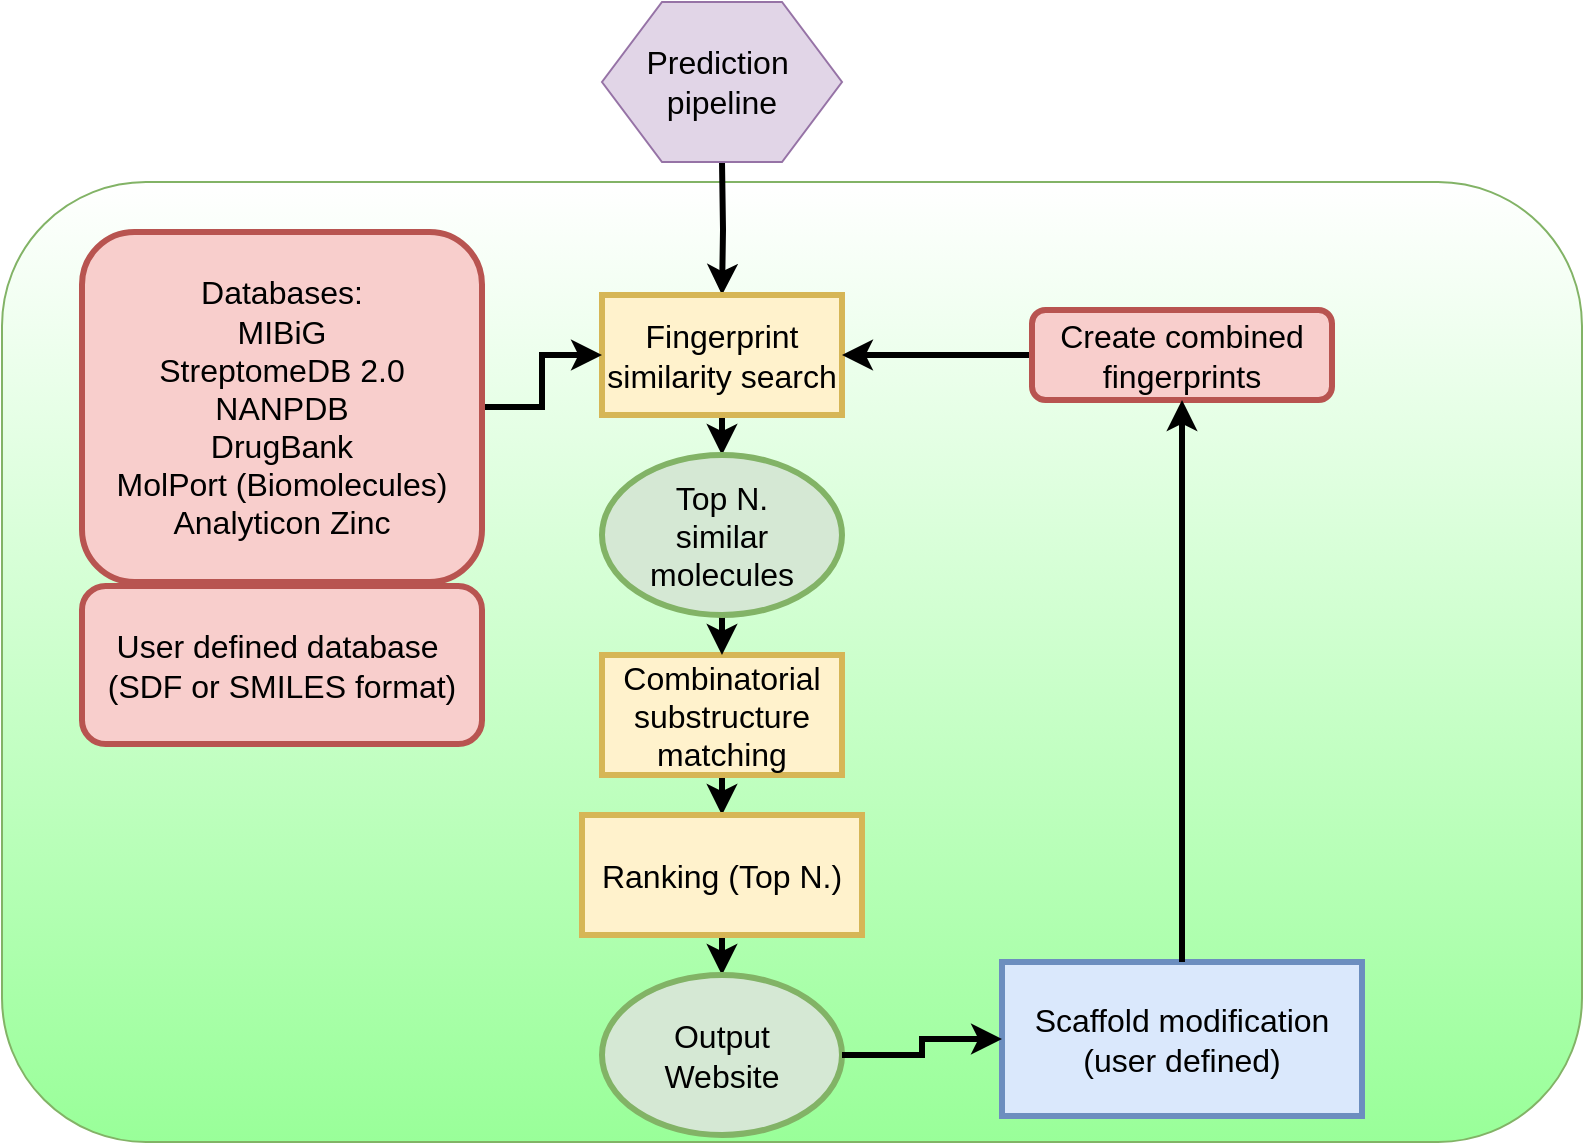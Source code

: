 <mxfile version="10.6.7" type="device"><diagram id="I8wptKXPdd2sZ6KzPQGj" name="Page-1"><mxGraphModel dx="1881" dy="-167" grid="1" gridSize="10" guides="1" tooltips="1" connect="1" arrows="1" fold="1" page="1" pageScale="1" pageWidth="827" pageHeight="1169" math="0" shadow="0"><root><mxCell id="0"/><mxCell id="1" parent="0"/><mxCell id="jbtek0uJQQSVUYrb1idF-1" value="" style="rounded=1;whiteSpace=wrap;html=1;fillColor=#FFFFFF;strokeColor=#82b366;gradientDirection=south;gradientColor=#99FF99;" vertex="1" parent="1"><mxGeometry x="30" y="1270" width="790" height="480" as="geometry"/></mxCell><mxCell id="jbtek0uJQQSVUYrb1idF-2" style="edgeStyle=orthogonalEdgeStyle;rounded=0;html=1;entryX=0.5;entryY=0;jettySize=auto;orthogonalLoop=1;strokeWidth=3;fontSize=16;" edge="1" parent="1" target="jbtek0uJQQSVUYrb1idF-4"><mxGeometry relative="1" as="geometry"><mxPoint x="390" y="1260" as="sourcePoint"/></mxGeometry></mxCell><mxCell id="jbtek0uJQQSVUYrb1idF-3" style="edgeStyle=orthogonalEdgeStyle;rounded=0;html=1;exitX=0.5;exitY=1;entryX=0.5;entryY=0;jettySize=auto;orthogonalLoop=1;strokeWidth=3;fontSize=16;" edge="1" parent="1" source="jbtek0uJQQSVUYrb1idF-4" target="jbtek0uJQQSVUYrb1idF-10"><mxGeometry relative="1" as="geometry"/></mxCell><mxCell id="jbtek0uJQQSVUYrb1idF-4" value="Fingerprint similarity search&lt;br style=&quot;font-size: 16px;&quot;&gt;" style="rounded=0;whiteSpace=wrap;html=1;fillColor=#fff2cc;strokeColor=#d6b656;strokeWidth=3;fontSize=16;" vertex="1" parent="1"><mxGeometry x="330" y="1326.5" width="120" height="60" as="geometry"/></mxCell><mxCell id="jbtek0uJQQSVUYrb1idF-5" style="edgeStyle=orthogonalEdgeStyle;rounded=0;html=1;exitX=0;exitY=0.5;entryX=1;entryY=0.5;jettySize=auto;orthogonalLoop=1;strokeWidth=3;fontSize=16;" edge="1" parent="1" source="jbtek0uJQQSVUYrb1idF-6" target="jbtek0uJQQSVUYrb1idF-4"><mxGeometry relative="1" as="geometry"/></mxCell><mxCell id="jbtek0uJQQSVUYrb1idF-6" value="&lt;span style=&quot;font-size: 16px;&quot;&gt;Create combined fingerprints&lt;br style=&quot;font-size: 16px;&quot;&gt;&lt;/span&gt;" style="rounded=1;whiteSpace=wrap;html=1;fillColor=#f8cecc;strokeColor=#b85450;strokeWidth=3;fontSize=16;" vertex="1" parent="1"><mxGeometry x="545" y="1334" width="150" height="45" as="geometry"/></mxCell><mxCell id="jbtek0uJQQSVUYrb1idF-7" style="edgeStyle=orthogonalEdgeStyle;rounded=0;html=1;exitX=0.5;exitY=1;entryX=0.5;entryY=0;jettySize=auto;orthogonalLoop=1;strokeWidth=3;fontSize=16;" edge="1" parent="1" source="jbtek0uJQQSVUYrb1idF-8" target="jbtek0uJQQSVUYrb1idF-14"><mxGeometry relative="1" as="geometry"/></mxCell><mxCell id="jbtek0uJQQSVUYrb1idF-8" value="Combinatorial substructure matching" style="rounded=0;whiteSpace=wrap;html=1;fillColor=#fff2cc;strokeColor=#d6b656;strokeWidth=3;fontSize=16;" vertex="1" parent="1"><mxGeometry x="330" y="1506.5" width="120" height="60" as="geometry"/></mxCell><mxCell id="jbtek0uJQQSVUYrb1idF-9" style="edgeStyle=orthogonalEdgeStyle;rounded=0;html=1;exitX=0.5;exitY=1;entryX=0.5;entryY=0;jettySize=auto;orthogonalLoop=1;strokeWidth=3;fontSize=16;" edge="1" parent="1" source="jbtek0uJQQSVUYrb1idF-10" target="jbtek0uJQQSVUYrb1idF-8"><mxGeometry relative="1" as="geometry"/></mxCell><mxCell id="jbtek0uJQQSVUYrb1idF-10" value="Top N.&lt;br style=&quot;font-size: 16px&quot;&gt;similar molecules&lt;br style=&quot;font-size: 16px&quot;&gt;" style="ellipse;whiteSpace=wrap;html=1;strokeWidth=3;fillColor=#d5e8d4;strokeColor=#82b366;fontSize=16;" vertex="1" parent="1"><mxGeometry x="330" y="1406.5" width="120" height="80" as="geometry"/></mxCell><mxCell id="jbtek0uJQQSVUYrb1idF-11" style="edgeStyle=orthogonalEdgeStyle;rounded=0;html=1;exitX=1;exitY=0.5;entryX=0;entryY=0.5;jettySize=auto;orthogonalLoop=1;strokeWidth=3;fontSize=16;" edge="1" parent="1" source="jbtek0uJQQSVUYrb1idF-12" target="jbtek0uJQQSVUYrb1idF-4"><mxGeometry relative="1" as="geometry"/></mxCell><mxCell id="jbtek0uJQQSVUYrb1idF-12" value="&lt;span style=&quot;font-size: 16px&quot;&gt;Databases:&lt;br&gt;MIBiG&lt;br style=&quot;font-size: 16px&quot;&gt;StreptomeDB 2.0&lt;br style=&quot;font-size: 16px&quot;&gt;NANPDB&lt;br&gt;DrugBank&lt;br style=&quot;font-size: 16px&quot;&gt;MolPort (Biomolecules)&lt;br&gt;Analyticon Zinc&lt;br style=&quot;font-size: 16px&quot;&gt;&lt;/span&gt;" style="rounded=1;whiteSpace=wrap;html=1;fillColor=#f8cecc;strokeColor=#b85450;strokeWidth=3;fontSize=16;" vertex="1" parent="1"><mxGeometry x="70" y="1295" width="200" height="175" as="geometry"/></mxCell><mxCell id="jbtek0uJQQSVUYrb1idF-13" style="edgeStyle=orthogonalEdgeStyle;rounded=0;html=1;exitX=0.5;exitY=1;entryX=0.5;entryY=0;jettySize=auto;orthogonalLoop=1;strokeWidth=3;fontSize=16;" edge="1" parent="1" source="jbtek0uJQQSVUYrb1idF-14" target="jbtek0uJQQSVUYrb1idF-15"><mxGeometry relative="1" as="geometry"/></mxCell><mxCell id="jbtek0uJQQSVUYrb1idF-14" value="Ranking (Top N.)" style="rounded=0;whiteSpace=wrap;html=1;fillColor=#fff2cc;strokeColor=#d6b656;strokeWidth=3;fontSize=16;" vertex="1" parent="1"><mxGeometry x="320" y="1586.5" width="140" height="60" as="geometry"/></mxCell><mxCell id="jbtek0uJQQSVUYrb1idF-15" value="Output&lt;br&gt;Website&lt;br style=&quot;font-size: 16px&quot;&gt;" style="ellipse;whiteSpace=wrap;html=1;strokeWidth=3;fillColor=#d5e8d4;strokeColor=#82b366;fontSize=16;" vertex="1" parent="1"><mxGeometry x="330" y="1666.5" width="120" height="80" as="geometry"/></mxCell><mxCell id="jbtek0uJQQSVUYrb1idF-16" value="Scaffold modification&lt;br&gt;(user defined)&lt;br&gt;" style="rounded=0;whiteSpace=wrap;html=1;fillColor=#dae8fc;strokeColor=#6c8ebf;strokeWidth=3;fontSize=16;" vertex="1" parent="1"><mxGeometry x="530" y="1660" width="180" height="77" as="geometry"/></mxCell><mxCell id="jbtek0uJQQSVUYrb1idF-18" style="edgeStyle=orthogonalEdgeStyle;rounded=0;html=1;jettySize=auto;orthogonalLoop=1;strokeWidth=3;fontSize=16;exitX=0.5;exitY=0;exitDx=0;exitDy=0;entryX=0.5;entryY=1;entryDx=0;entryDy=0;" edge="1" parent="1" source="jbtek0uJQQSVUYrb1idF-16" target="jbtek0uJQQSVUYrb1idF-6"><mxGeometry relative="1" as="geometry"><mxPoint x="569.897" y="1590.017" as="sourcePoint"/><mxPoint x="550" y="1380" as="targetPoint"/></mxGeometry></mxCell><mxCell id="jbtek0uJQQSVUYrb1idF-19" value="&lt;font style=&quot;font-size: 16px&quot;&gt;&lt;font style=&quot;font-size: 16px&quot;&gt;Prediction&amp;nbsp;&lt;br&gt;&lt;/font&gt;pipeline&lt;/font&gt;&lt;br&gt;" style="shape=hexagon;perimeter=hexagonPerimeter2;whiteSpace=wrap;html=1;fillColor=#e1d5e7;strokeColor=#9673a6;" vertex="1" parent="1"><mxGeometry x="330" y="1180" width="120" height="80" as="geometry"/></mxCell><mxCell id="jbtek0uJQQSVUYrb1idF-20" value="&lt;span style=&quot;font-size: 16px&quot;&gt;User defined database&amp;nbsp;&lt;br&gt;(SDF or SMILES format)&lt;br style=&quot;font-size: 16px&quot;&gt;&lt;/span&gt;" style="rounded=1;whiteSpace=wrap;html=1;fillColor=#f8cecc;strokeColor=#b85450;strokeWidth=3;fontSize=16;" vertex="1" parent="1"><mxGeometry x="70" y="1472" width="200" height="79" as="geometry"/></mxCell><mxCell id="jbtek0uJQQSVUYrb1idF-21" style="edgeStyle=orthogonalEdgeStyle;rounded=0;html=1;exitX=1;exitY=0.5;entryX=0;entryY=0.5;jettySize=auto;orthogonalLoop=1;strokeWidth=3;fontSize=16;exitDx=0;exitDy=0;entryDx=0;entryDy=0;" edge="1" parent="1" source="jbtek0uJQQSVUYrb1idF-15" target="jbtek0uJQQSVUYrb1idF-16"><mxGeometry relative="1" as="geometry"><mxPoint x="529.833" y="1800.167" as="sourcePoint"/><mxPoint x="434.833" y="1800.167" as="targetPoint"/></mxGeometry></mxCell></root></mxGraphModel></diagram></mxfile>